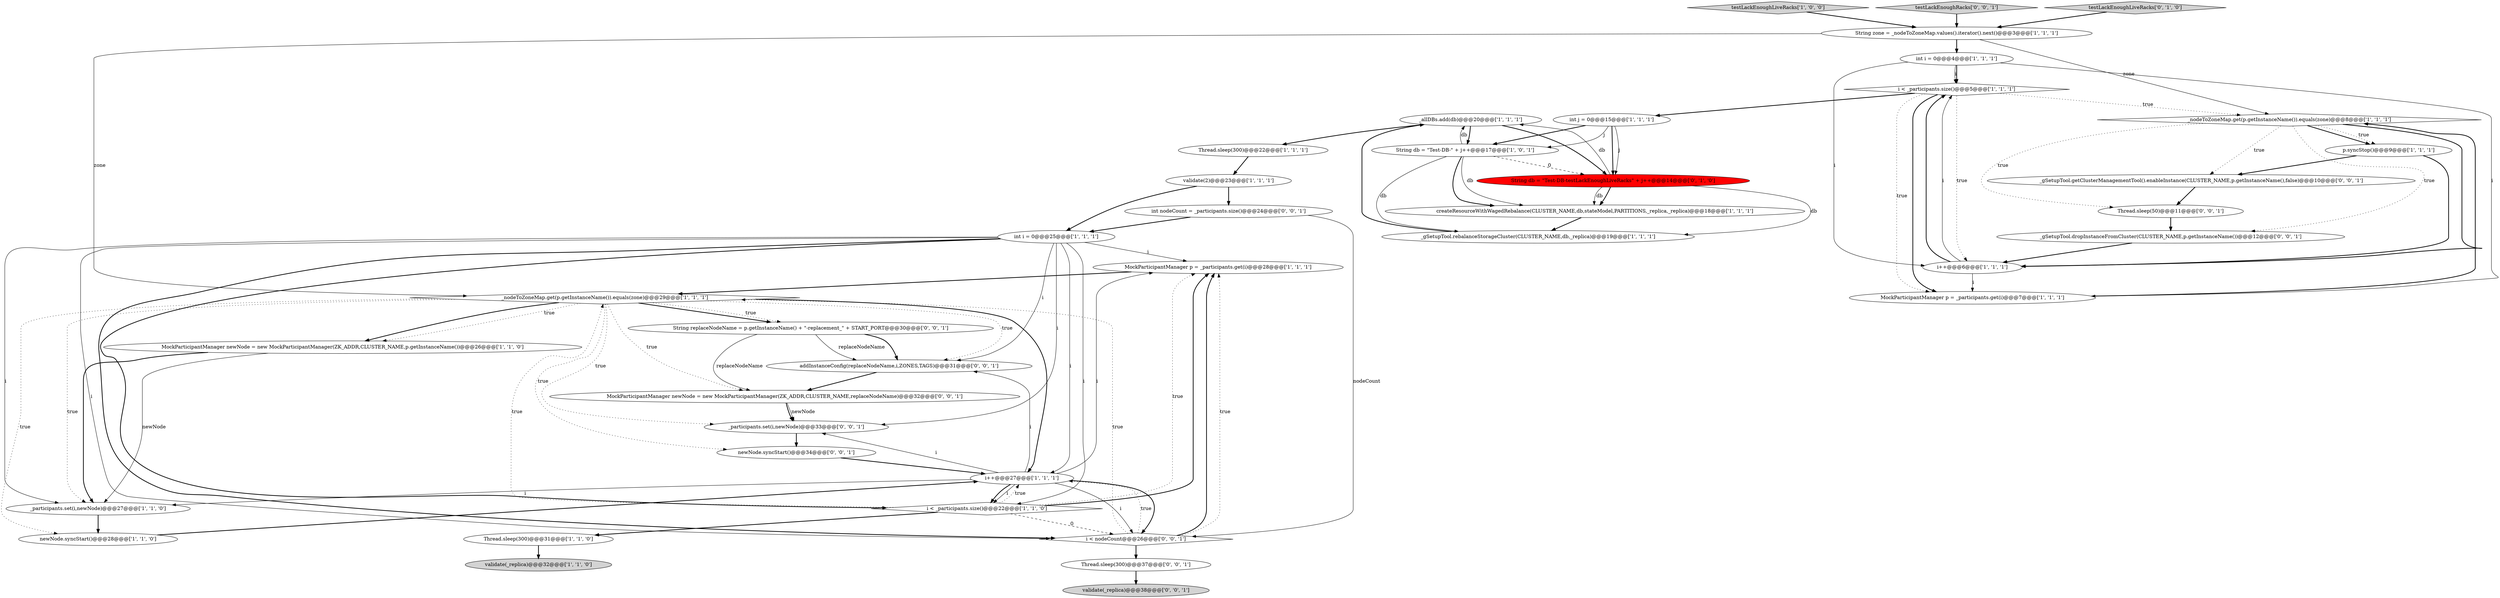 digraph {
1 [style = filled, label = "MockParticipantManager p = _participants.get(i)@@@28@@@['1', '1', '1']", fillcolor = white, shape = ellipse image = "AAA0AAABBB1BBB"];
32 [style = filled, label = "validate(_replica)@@@38@@@['0', '0', '1']", fillcolor = lightgray, shape = ellipse image = "AAA0AAABBB3BBB"];
37 [style = filled, label = "addInstanceConfig(replaceNodeName,i,ZONES,TAGS)@@@31@@@['0', '0', '1']", fillcolor = white, shape = ellipse image = "AAA0AAABBB3BBB"];
15 [style = filled, label = "_allDBs.add(db)@@@20@@@['1', '1', '1']", fillcolor = white, shape = ellipse image = "AAA0AAABBB1BBB"];
34 [style = filled, label = "int nodeCount = _participants.size()@@@24@@@['0', '0', '1']", fillcolor = white, shape = ellipse image = "AAA0AAABBB3BBB"];
31 [style = filled, label = "i < nodeCount@@@26@@@['0', '0', '1']", fillcolor = white, shape = diamond image = "AAA0AAABBB3BBB"];
35 [style = filled, label = "Thread.sleep(300)@@@37@@@['0', '0', '1']", fillcolor = white, shape = ellipse image = "AAA0AAABBB3BBB"];
6 [style = filled, label = "_nodeToZoneMap.get(p.getInstanceName()).equals(zone)@@@8@@@['1', '1', '1']", fillcolor = white, shape = diamond image = "AAA0AAABBB1BBB"];
0 [style = filled, label = "int i = 0@@@4@@@['1', '1', '1']", fillcolor = white, shape = ellipse image = "AAA0AAABBB1BBB"];
21 [style = filled, label = "p.syncStop()@@@9@@@['1', '1', '1']", fillcolor = white, shape = ellipse image = "AAA0AAABBB1BBB"];
29 [style = filled, label = "MockParticipantManager newNode = new MockParticipantManager(ZK_ADDR,CLUSTER_NAME,replaceNodeName)@@@32@@@['0', '0', '1']", fillcolor = white, shape = ellipse image = "AAA0AAABBB3BBB"];
33 [style = filled, label = "Thread.sleep(50)@@@11@@@['0', '0', '1']", fillcolor = white, shape = ellipse image = "AAA0AAABBB3BBB"];
2 [style = filled, label = "i < _participants.size()@@@5@@@['1', '1', '1']", fillcolor = white, shape = diamond image = "AAA0AAABBB1BBB"];
18 [style = filled, label = "testLackEnoughLiveRacks['1', '0', '0']", fillcolor = lightgray, shape = diamond image = "AAA0AAABBB1BBB"];
24 [style = filled, label = "Thread.sleep(300)@@@31@@@['1', '1', '0']", fillcolor = white, shape = ellipse image = "AAA0AAABBB1BBB"];
39 [style = filled, label = "_gSetupTool.getClusterManagementTool().enableInstance(CLUSTER_NAME,p.getInstanceName(),false)@@@10@@@['0', '0', '1']", fillcolor = white, shape = ellipse image = "AAA0AAABBB3BBB"];
22 [style = filled, label = "String zone = _nodeToZoneMap.values().iterator().next()@@@3@@@['1', '1', '1']", fillcolor = white, shape = ellipse image = "AAA0AAABBB1BBB"];
23 [style = filled, label = "i < _participants.size()@@@22@@@['1', '1', '0']", fillcolor = white, shape = diamond image = "AAA0AAABBB1BBB"];
3 [style = filled, label = "_nodeToZoneMap.get(p.getInstanceName()).equals(zone)@@@29@@@['1', '1', '1']", fillcolor = white, shape = diamond image = "AAA0AAABBB1BBB"];
11 [style = filled, label = "String db = \"Test-DB-\" + j++@@@17@@@['1', '0', '1']", fillcolor = white, shape = ellipse image = "AAA0AAABBB1BBB"];
9 [style = filled, label = "newNode.syncStart()@@@28@@@['1', '1', '0']", fillcolor = white, shape = ellipse image = "AAA0AAABBB1BBB"];
13 [style = filled, label = "_gSetupTool.rebalanceStorageCluster(CLUSTER_NAME,db,_replica)@@@19@@@['1', '1', '1']", fillcolor = white, shape = ellipse image = "AAA0AAABBB1BBB"];
12 [style = filled, label = "validate(2)@@@23@@@['1', '1', '1']", fillcolor = white, shape = ellipse image = "AAA0AAABBB1BBB"];
19 [style = filled, label = "i++@@@27@@@['1', '1', '1']", fillcolor = white, shape = ellipse image = "AAA0AAABBB1BBB"];
5 [style = filled, label = "int i = 0@@@25@@@['1', '1', '1']", fillcolor = white, shape = ellipse image = "AAA0AAABBB1BBB"];
27 [style = filled, label = "_gSetupTool.dropInstanceFromCluster(CLUSTER_NAME,p.getInstanceName())@@@12@@@['0', '0', '1']", fillcolor = white, shape = ellipse image = "AAA0AAABBB3BBB"];
10 [style = filled, label = "i++@@@6@@@['1', '1', '1']", fillcolor = white, shape = ellipse image = "AAA0AAABBB1BBB"];
16 [style = filled, label = "MockParticipantManager newNode = new MockParticipantManager(ZK_ADDR,CLUSTER_NAME,p.getInstanceName())@@@26@@@['1', '1', '0']", fillcolor = white, shape = ellipse image = "AAA0AAABBB1BBB"];
28 [style = filled, label = "newNode.syncStart()@@@34@@@['0', '0', '1']", fillcolor = white, shape = ellipse image = "AAA0AAABBB3BBB"];
38 [style = filled, label = "String replaceNodeName = p.getInstanceName() + \"-replacement_\" + START_PORT@@@30@@@['0', '0', '1']", fillcolor = white, shape = ellipse image = "AAA0AAABBB3BBB"];
36 [style = filled, label = "_participants.set(i,newNode)@@@33@@@['0', '0', '1']", fillcolor = white, shape = ellipse image = "AAA0AAABBB3BBB"];
14 [style = filled, label = "validate(_replica)@@@32@@@['1', '1', '0']", fillcolor = lightgray, shape = ellipse image = "AAA0AAABBB1BBB"];
8 [style = filled, label = "createResourceWithWagedRebalance(CLUSTER_NAME,db,stateModel,PARTITIONS,_replica,_replica)@@@18@@@['1', '1', '1']", fillcolor = white, shape = ellipse image = "AAA0AAABBB1BBB"];
17 [style = filled, label = "_participants.set(i,newNode)@@@27@@@['1', '1', '0']", fillcolor = white, shape = ellipse image = "AAA0AAABBB1BBB"];
30 [style = filled, label = "testLackEnoughRacks['0', '0', '1']", fillcolor = lightgray, shape = diamond image = "AAA0AAABBB3BBB"];
25 [style = filled, label = "testLackEnoughLiveRacks['0', '1', '0']", fillcolor = lightgray, shape = diamond image = "AAA0AAABBB2BBB"];
26 [style = filled, label = "String db = \"Test-DB-testLackEnoughLiveRacks\" + j++@@@14@@@['0', '1', '0']", fillcolor = red, shape = ellipse image = "AAA1AAABBB2BBB"];
20 [style = filled, label = "MockParticipantManager p = _participants.get(i)@@@7@@@['1', '1', '1']", fillcolor = white, shape = ellipse image = "AAA0AAABBB1BBB"];
4 [style = filled, label = "int j = 0@@@15@@@['1', '1', '1']", fillcolor = white, shape = ellipse image = "AAA0AAABBB1BBB"];
7 [style = filled, label = "Thread.sleep(300)@@@22@@@['1', '1', '1']", fillcolor = white, shape = ellipse image = "AAA0AAABBB1BBB"];
22->3 [style = solid, label="zone"];
21->10 [style = bold, label=""];
26->15 [style = solid, label="db"];
12->5 [style = bold, label=""];
25->22 [style = bold, label=""];
5->37 [style = solid, label="i"];
19->37 [style = solid, label="i"];
6->39 [style = dotted, label="true"];
17->9 [style = bold, label=""];
19->17 [style = solid, label="i"];
36->28 [style = bold, label=""];
38->37 [style = solid, label="replaceNodeName"];
31->1 [style = bold, label=""];
3->16 [style = bold, label=""];
3->38 [style = bold, label=""];
34->31 [style = solid, label="nodeCount"];
18->22 [style = bold, label=""];
5->31 [style = solid, label="i"];
22->0 [style = bold, label=""];
15->11 [style = bold, label=""];
31->35 [style = bold, label=""];
3->19 [style = bold, label=""];
5->19 [style = solid, label="i"];
31->3 [style = dotted, label="true"];
5->36 [style = solid, label="i"];
10->20 [style = solid, label="i"];
2->10 [style = dotted, label="true"];
31->19 [style = dotted, label="true"];
2->20 [style = dotted, label="true"];
29->36 [style = bold, label=""];
11->15 [style = solid, label="db"];
2->20 [style = bold, label=""];
5->23 [style = bold, label=""];
3->29 [style = dotted, label="true"];
23->31 [style = dashed, label="0"];
37->29 [style = bold, label=""];
16->17 [style = bold, label=""];
23->19 [style = dotted, label="true"];
2->4 [style = bold, label=""];
33->27 [style = bold, label=""];
23->1 [style = dotted, label="true"];
38->37 [style = bold, label=""];
26->13 [style = solid, label="db"];
19->36 [style = solid, label="i"];
28->19 [style = bold, label=""];
23->3 [style = dotted, label="true"];
11->8 [style = bold, label=""];
10->2 [style = bold, label=""];
38->29 [style = solid, label="replaceNodeName"];
3->17 [style = dotted, label="true"];
13->15 [style = bold, label=""];
6->33 [style = dotted, label="true"];
4->11 [style = solid, label="j"];
5->23 [style = solid, label="i"];
11->8 [style = solid, label="db"];
6->21 [style = bold, label=""];
11->26 [style = dashed, label="0"];
0->20 [style = solid, label="i"];
10->2 [style = solid, label="i"];
1->3 [style = bold, label=""];
35->32 [style = bold, label=""];
26->8 [style = bold, label=""];
3->37 [style = dotted, label="true"];
26->8 [style = solid, label="db"];
3->9 [style = dotted, label="true"];
39->33 [style = bold, label=""];
5->17 [style = solid, label="i"];
0->10 [style = solid, label="i"];
19->1 [style = solid, label="i"];
21->39 [style = bold, label=""];
2->6 [style = dotted, label="true"];
31->1 [style = dotted, label="true"];
19->31 [style = solid, label="i"];
3->38 [style = dotted, label="true"];
6->10 [style = bold, label=""];
27->10 [style = bold, label=""];
29->36 [style = solid, label="newNode"];
9->19 [style = bold, label=""];
6->21 [style = dotted, label="true"];
6->27 [style = dotted, label="true"];
8->13 [style = bold, label=""];
19->23 [style = solid, label="i"];
0->2 [style = solid, label="i"];
3->28 [style = dotted, label="true"];
30->22 [style = bold, label=""];
15->7 [style = bold, label=""];
22->6 [style = solid, label="zone"];
7->12 [style = bold, label=""];
19->31 [style = bold, label=""];
34->5 [style = bold, label=""];
3->36 [style = dotted, label="true"];
4->26 [style = solid, label="j"];
0->2 [style = bold, label=""];
4->26 [style = bold, label=""];
12->34 [style = bold, label=""];
20->6 [style = bold, label=""];
5->1 [style = solid, label="i"];
16->17 [style = solid, label="newNode"];
24->14 [style = bold, label=""];
15->26 [style = bold, label=""];
23->24 [style = bold, label=""];
5->31 [style = bold, label=""];
19->23 [style = bold, label=""];
23->1 [style = bold, label=""];
11->13 [style = solid, label="db"];
4->11 [style = bold, label=""];
3->16 [style = dotted, label="true"];
}
